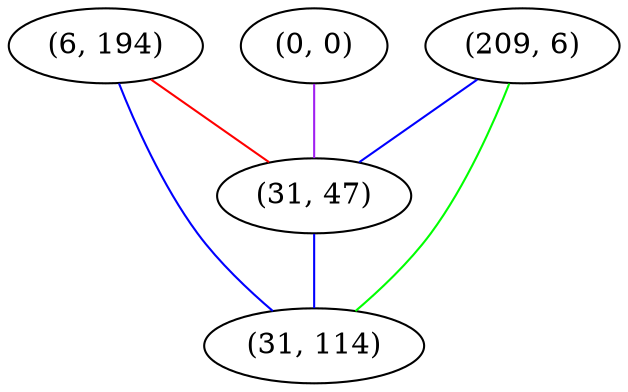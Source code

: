 graph "" {
"(0, 0)";
"(6, 194)";
"(209, 6)";
"(31, 47)";
"(31, 114)";
"(0, 0)" -- "(31, 47)"  [color=purple, key=0, weight=4];
"(6, 194)" -- "(31, 47)"  [color=red, key=0, weight=1];
"(6, 194)" -- "(31, 114)"  [color=blue, key=0, weight=3];
"(209, 6)" -- "(31, 47)"  [color=blue, key=0, weight=3];
"(209, 6)" -- "(31, 114)"  [color=green, key=0, weight=2];
"(31, 47)" -- "(31, 114)"  [color=blue, key=0, weight=3];
}
